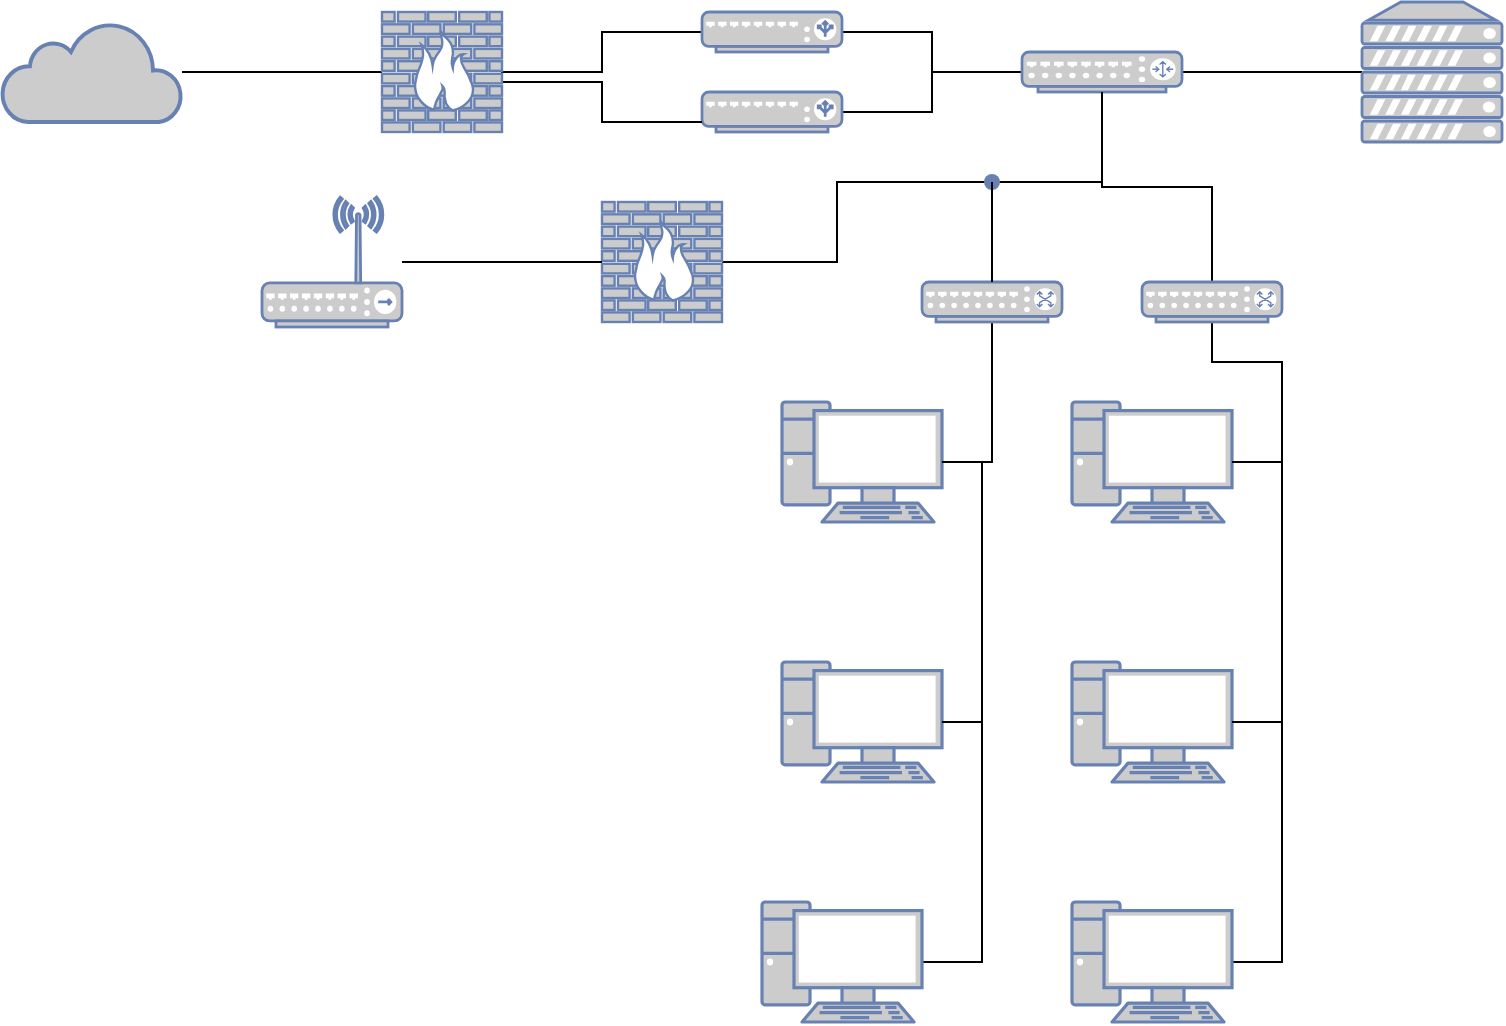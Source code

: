 <mxfile version="14.9.5" type="github">
  <diagram id="kfHV1j_dpcef2ELhQrf5" name="Page-1">
    <mxGraphModel dx="1420" dy="1215" grid="1" gridSize="10" guides="1" tooltips="1" connect="1" arrows="1" fold="1" page="1" pageScale="1" pageWidth="850" pageHeight="1100" math="0" shadow="0">
      <root>
        <mxCell id="0" />
        <mxCell id="1" parent="0" />
        <mxCell id="eiqkezpwlkMFHpgXi5a6-1" value="" style="html=1;outlineConnect=0;fillColor=#CCCCCC;strokeColor=#6881B3;gradientColor=none;gradientDirection=north;strokeWidth=2;shape=mxgraph.networks.cloud;fontColor=#ffffff;" vertex="1" parent="1">
          <mxGeometry x="30" y="130" width="90" height="50" as="geometry" />
        </mxCell>
        <mxCell id="eiqkezpwlkMFHpgXi5a6-23" value="" style="edgeStyle=orthogonalEdgeStyle;rounded=0;orthogonalLoop=1;jettySize=auto;html=1;endArrow=none;endFill=0;" edge="1" parent="1" source="eiqkezpwlkMFHpgXi5a6-2" target="eiqkezpwlkMFHpgXi5a6-17">
          <mxGeometry relative="1" as="geometry" />
        </mxCell>
        <mxCell id="eiqkezpwlkMFHpgXi5a6-26" value="" style="edgeStyle=orthogonalEdgeStyle;rounded=0;orthogonalLoop=1;jettySize=auto;html=1;endArrow=none;endFill=0;" edge="1" parent="1" source="eiqkezpwlkMFHpgXi5a6-2" target="eiqkezpwlkMFHpgXi5a6-16">
          <mxGeometry relative="1" as="geometry" />
        </mxCell>
        <mxCell id="eiqkezpwlkMFHpgXi5a6-2" value="" style="fontColor=#0066CC;verticalAlign=top;verticalLabelPosition=bottom;labelPosition=center;align=center;html=1;outlineConnect=0;fillColor=#CCCCCC;strokeColor=#6881B3;gradientColor=none;gradientDirection=north;strokeWidth=2;shape=mxgraph.networks.load_balancer;" vertex="1" parent="1">
          <mxGeometry x="380" y="125" width="70" height="20" as="geometry" />
        </mxCell>
        <mxCell id="eiqkezpwlkMFHpgXi5a6-40" value="" style="edgeStyle=orthogonalEdgeStyle;rounded=0;orthogonalLoop=1;jettySize=auto;html=1;endArrow=none;endFill=0;" edge="1" parent="1" source="eiqkezpwlkMFHpgXi5a6-7" target="eiqkezpwlkMFHpgXi5a6-30">
          <mxGeometry relative="1" as="geometry">
            <Array as="points">
              <mxPoint x="670" y="350" />
              <mxPoint x="670" y="300" />
              <mxPoint x="635" y="300" />
            </Array>
          </mxGeometry>
        </mxCell>
        <mxCell id="eiqkezpwlkMFHpgXi5a6-7" value="" style="fontColor=#0066CC;verticalAlign=top;verticalLabelPosition=bottom;labelPosition=center;align=center;html=1;outlineConnect=0;fillColor=#CCCCCC;strokeColor=#6881B3;gradientColor=none;gradientDirection=north;strokeWidth=2;shape=mxgraph.networks.pc;" vertex="1" parent="1">
          <mxGeometry x="565" y="320" width="80" height="60" as="geometry" />
        </mxCell>
        <mxCell id="eiqkezpwlkMFHpgXi5a6-25" value="" style="edgeStyle=orthogonalEdgeStyle;rounded=0;orthogonalLoop=1;jettySize=auto;html=1;endArrow=none;endFill=0;" edge="1" parent="1" source="eiqkezpwlkMFHpgXi5a6-10" target="eiqkezpwlkMFHpgXi5a6-16">
          <mxGeometry relative="1" as="geometry" />
        </mxCell>
        <mxCell id="eiqkezpwlkMFHpgXi5a6-10" value="" style="fontColor=#0066CC;verticalAlign=top;verticalLabelPosition=bottom;labelPosition=center;align=center;html=1;outlineConnect=0;fillColor=#CCCCCC;strokeColor=#6881B3;gradientColor=none;gradientDirection=north;strokeWidth=2;shape=mxgraph.networks.load_balancer;" vertex="1" parent="1">
          <mxGeometry x="380" y="165" width="70" height="20" as="geometry" />
        </mxCell>
        <mxCell id="eiqkezpwlkMFHpgXi5a6-39" value="" style="edgeStyle=orthogonalEdgeStyle;rounded=0;orthogonalLoop=1;jettySize=auto;html=1;endArrow=none;endFill=0;" edge="1" parent="1" source="eiqkezpwlkMFHpgXi5a6-11" target="eiqkezpwlkMFHpgXi5a6-7">
          <mxGeometry relative="1" as="geometry">
            <Array as="points">
              <mxPoint x="670" y="480" />
              <mxPoint x="670" y="350" />
            </Array>
          </mxGeometry>
        </mxCell>
        <mxCell id="eiqkezpwlkMFHpgXi5a6-11" value="" style="fontColor=#0066CC;verticalAlign=top;verticalLabelPosition=bottom;labelPosition=center;align=center;html=1;outlineConnect=0;fillColor=#CCCCCC;strokeColor=#6881B3;gradientColor=none;gradientDirection=north;strokeWidth=2;shape=mxgraph.networks.pc;" vertex="1" parent="1">
          <mxGeometry x="565" y="450" width="80" height="60" as="geometry" />
        </mxCell>
        <mxCell id="eiqkezpwlkMFHpgXi5a6-38" value="" style="edgeStyle=orthogonalEdgeStyle;rounded=0;orthogonalLoop=1;jettySize=auto;html=1;endArrow=none;endFill=0;" edge="1" parent="1" source="eiqkezpwlkMFHpgXi5a6-12" target="eiqkezpwlkMFHpgXi5a6-11">
          <mxGeometry relative="1" as="geometry">
            <Array as="points">
              <mxPoint x="670" y="600" />
              <mxPoint x="670" y="480" />
            </Array>
          </mxGeometry>
        </mxCell>
        <mxCell id="eiqkezpwlkMFHpgXi5a6-12" value="" style="fontColor=#0066CC;verticalAlign=top;verticalLabelPosition=bottom;labelPosition=center;align=center;html=1;outlineConnect=0;fillColor=#CCCCCC;strokeColor=#6881B3;gradientColor=none;gradientDirection=north;strokeWidth=2;shape=mxgraph.networks.pc;" vertex="1" parent="1">
          <mxGeometry x="565" y="570" width="80" height="60" as="geometry" />
        </mxCell>
        <mxCell id="eiqkezpwlkMFHpgXi5a6-13" value="" style="fontColor=#0066CC;verticalAlign=top;verticalLabelPosition=bottom;labelPosition=center;align=center;html=1;outlineConnect=0;fillColor=#CCCCCC;strokeColor=#6881B3;gradientColor=none;gradientDirection=north;strokeWidth=2;shape=mxgraph.networks.pc;" vertex="1" parent="1">
          <mxGeometry x="420" y="320" width="80" height="60" as="geometry" />
        </mxCell>
        <mxCell id="eiqkezpwlkMFHpgXi5a6-37" value="" style="edgeStyle=orthogonalEdgeStyle;rounded=0;orthogonalLoop=1;jettySize=auto;html=1;endArrow=none;endFill=0;" edge="1" parent="1" source="eiqkezpwlkMFHpgXi5a6-14" target="eiqkezpwlkMFHpgXi5a6-13">
          <mxGeometry relative="1" as="geometry">
            <Array as="points">
              <mxPoint x="520" y="480" />
              <mxPoint x="520" y="350" />
            </Array>
          </mxGeometry>
        </mxCell>
        <mxCell id="eiqkezpwlkMFHpgXi5a6-14" value="" style="fontColor=#0066CC;verticalAlign=top;verticalLabelPosition=bottom;labelPosition=center;align=center;html=1;outlineConnect=0;fillColor=#CCCCCC;strokeColor=#6881B3;gradientColor=none;gradientDirection=north;strokeWidth=2;shape=mxgraph.networks.pc;" vertex="1" parent="1">
          <mxGeometry x="420" y="450" width="80" height="60" as="geometry" />
        </mxCell>
        <mxCell id="eiqkezpwlkMFHpgXi5a6-36" value="" style="edgeStyle=orthogonalEdgeStyle;rounded=0;orthogonalLoop=1;jettySize=auto;html=1;endArrow=none;endFill=0;" edge="1" parent="1" source="eiqkezpwlkMFHpgXi5a6-15" target="eiqkezpwlkMFHpgXi5a6-14">
          <mxGeometry relative="1" as="geometry">
            <Array as="points">
              <mxPoint x="520" y="600" />
              <mxPoint x="520" y="480" />
            </Array>
          </mxGeometry>
        </mxCell>
        <mxCell id="eiqkezpwlkMFHpgXi5a6-15" value="" style="fontColor=#0066CC;verticalAlign=top;verticalLabelPosition=bottom;labelPosition=center;align=center;html=1;outlineConnect=0;fillColor=#CCCCCC;strokeColor=#6881B3;gradientColor=none;gradientDirection=north;strokeWidth=2;shape=mxgraph.networks.pc;" vertex="1" parent="1">
          <mxGeometry x="410" y="570" width="80" height="60" as="geometry" />
        </mxCell>
        <mxCell id="eiqkezpwlkMFHpgXi5a6-27" value="" style="edgeStyle=orthogonalEdgeStyle;rounded=0;orthogonalLoop=1;jettySize=auto;html=1;endArrow=none;endFill=0;" edge="1" parent="1" source="eiqkezpwlkMFHpgXi5a6-16" target="eiqkezpwlkMFHpgXi5a6-19">
          <mxGeometry relative="1" as="geometry" />
        </mxCell>
        <mxCell id="eiqkezpwlkMFHpgXi5a6-31" value="" style="edgeStyle=orthogonalEdgeStyle;rounded=0;orthogonalLoop=1;jettySize=auto;html=1;endArrow=none;endFill=0;" edge="1" parent="1" source="eiqkezpwlkMFHpgXi5a6-16" target="eiqkezpwlkMFHpgXi5a6-30">
          <mxGeometry relative="1" as="geometry" />
        </mxCell>
        <mxCell id="eiqkezpwlkMFHpgXi5a6-16" value="" style="fontColor=#0066CC;verticalAlign=top;verticalLabelPosition=bottom;labelPosition=center;align=center;html=1;outlineConnect=0;fillColor=#CCCCCC;strokeColor=#6881B3;gradientColor=none;gradientDirection=north;strokeWidth=2;shape=mxgraph.networks.router;" vertex="1" parent="1">
          <mxGeometry x="540" y="145" width="80" height="20" as="geometry" />
        </mxCell>
        <mxCell id="eiqkezpwlkMFHpgXi5a6-22" value="" style="edgeStyle=orthogonalEdgeStyle;rounded=0;orthogonalLoop=1;jettySize=auto;html=1;exitX=1;exitY=0.5;exitDx=0;exitDy=0;exitPerimeter=0;endArrow=none;endFill=0;" edge="1" parent="1" source="eiqkezpwlkMFHpgXi5a6-17" target="eiqkezpwlkMFHpgXi5a6-10">
          <mxGeometry relative="1" as="geometry">
            <Array as="points">
              <mxPoint x="330" y="160" />
              <mxPoint x="330" y="180" />
            </Array>
          </mxGeometry>
        </mxCell>
        <mxCell id="eiqkezpwlkMFHpgXi5a6-24" value="" style="edgeStyle=orthogonalEdgeStyle;rounded=0;orthogonalLoop=1;jettySize=auto;html=1;endArrow=none;endFill=0;" edge="1" parent="1" source="eiqkezpwlkMFHpgXi5a6-17" target="eiqkezpwlkMFHpgXi5a6-1">
          <mxGeometry relative="1" as="geometry" />
        </mxCell>
        <mxCell id="eiqkezpwlkMFHpgXi5a6-17" value="" style="fontColor=#0066CC;verticalAlign=top;verticalLabelPosition=bottom;labelPosition=center;align=center;html=1;outlineConnect=0;fillColor=#CCCCCC;strokeColor=#6881B3;gradientColor=none;gradientDirection=north;strokeWidth=2;shape=mxgraph.networks.firewall;" vertex="1" parent="1">
          <mxGeometry x="220" y="125" width="60" height="60" as="geometry" />
        </mxCell>
        <mxCell id="eiqkezpwlkMFHpgXi5a6-47" value="" style="edgeStyle=orthogonalEdgeStyle;rounded=0;orthogonalLoop=1;jettySize=auto;html=1;endArrow=none;endFill=0;" edge="1" parent="1" source="eiqkezpwlkMFHpgXi5a6-18" target="eiqkezpwlkMFHpgXi5a6-46">
          <mxGeometry relative="1" as="geometry" />
        </mxCell>
        <mxCell id="eiqkezpwlkMFHpgXi5a6-18" value="" style="fontColor=#0066CC;verticalAlign=top;verticalLabelPosition=bottom;labelPosition=center;align=center;html=1;outlineConnect=0;fillColor=#CCCCCC;strokeColor=#6881B3;gradientColor=none;gradientDirection=north;strokeWidth=2;shape=mxgraph.networks.firewall;" vertex="1" parent="1">
          <mxGeometry x="330" y="220" width="60" height="60" as="geometry" />
        </mxCell>
        <mxCell id="eiqkezpwlkMFHpgXi5a6-19" value="" style="fontColor=#0066CC;verticalAlign=top;verticalLabelPosition=bottom;labelPosition=center;align=center;html=1;outlineConnect=0;fillColor=#CCCCCC;strokeColor=#6881B3;gradientColor=none;gradientDirection=north;strokeWidth=2;shape=mxgraph.networks.server;" vertex="1" parent="1">
          <mxGeometry x="710" y="120" width="70" height="70" as="geometry" />
        </mxCell>
        <mxCell id="eiqkezpwlkMFHpgXi5a6-41" value="" style="edgeStyle=orthogonalEdgeStyle;rounded=0;orthogonalLoop=1;jettySize=auto;html=1;endArrow=none;endFill=0;" edge="1" parent="1" source="eiqkezpwlkMFHpgXi5a6-28" target="eiqkezpwlkMFHpgXi5a6-18">
          <mxGeometry relative="1" as="geometry" />
        </mxCell>
        <mxCell id="eiqkezpwlkMFHpgXi5a6-28" value="" style="fontColor=#0066CC;verticalAlign=top;verticalLabelPosition=bottom;labelPosition=center;align=center;html=1;outlineConnect=0;fillColor=#CCCCCC;strokeColor=#6881B3;gradientColor=none;gradientDirection=north;strokeWidth=2;shape=mxgraph.networks.wireless_hub;" vertex="1" parent="1">
          <mxGeometry x="160" y="217.5" width="70" height="65" as="geometry" />
        </mxCell>
        <mxCell id="eiqkezpwlkMFHpgXi5a6-32" value="" style="edgeStyle=orthogonalEdgeStyle;rounded=0;orthogonalLoop=1;jettySize=auto;html=1;endArrow=none;endFill=0;startArrow=none;" edge="1" parent="1" source="eiqkezpwlkMFHpgXi5a6-46" target="eiqkezpwlkMFHpgXi5a6-16">
          <mxGeometry relative="1" as="geometry">
            <Array as="points">
              <mxPoint x="580" y="210" />
            </Array>
          </mxGeometry>
        </mxCell>
        <mxCell id="eiqkezpwlkMFHpgXi5a6-33" value="" style="edgeStyle=orthogonalEdgeStyle;rounded=0;orthogonalLoop=1;jettySize=auto;html=1;endArrow=none;endFill=0;" edge="1" parent="1" source="eiqkezpwlkMFHpgXi5a6-29" target="eiqkezpwlkMFHpgXi5a6-13">
          <mxGeometry relative="1" as="geometry">
            <Array as="points">
              <mxPoint x="525" y="350" />
            </Array>
          </mxGeometry>
        </mxCell>
        <mxCell id="eiqkezpwlkMFHpgXi5a6-29" value="" style="fontColor=#0066CC;verticalAlign=top;verticalLabelPosition=bottom;labelPosition=center;align=center;html=1;outlineConnect=0;fillColor=#CCCCCC;strokeColor=#6881B3;gradientColor=none;gradientDirection=north;strokeWidth=2;shape=mxgraph.networks.switch;" vertex="1" parent="1">
          <mxGeometry x="490" y="260" width="70" height="20" as="geometry" />
        </mxCell>
        <mxCell id="eiqkezpwlkMFHpgXi5a6-30" value="" style="fontColor=#0066CC;verticalAlign=top;verticalLabelPosition=bottom;labelPosition=center;align=center;html=1;outlineConnect=0;fillColor=#CCCCCC;strokeColor=#6881B3;gradientColor=none;gradientDirection=north;strokeWidth=2;shape=mxgraph.networks.switch;" vertex="1" parent="1">
          <mxGeometry x="600" y="260" width="70" height="20" as="geometry" />
        </mxCell>
        <mxCell id="eiqkezpwlkMFHpgXi5a6-46" value="" style="shape=waypoint;size=6;pointerEvents=1;points=[];fillColor=#CCCCCC;resizable=0;rotatable=0;perimeter=centerPerimeter;snapToPoint=1;fontColor=#0066CC;verticalAlign=top;strokeColor=#6881B3;strokeWidth=2;gradientDirection=north;" vertex="1" parent="1">
          <mxGeometry x="505" y="190" width="40" height="40" as="geometry" />
        </mxCell>
        <mxCell id="eiqkezpwlkMFHpgXi5a6-48" value="" style="edgeStyle=orthogonalEdgeStyle;rounded=0;orthogonalLoop=1;jettySize=auto;html=1;endArrow=none;endFill=0;" edge="1" parent="1" source="eiqkezpwlkMFHpgXi5a6-29" target="eiqkezpwlkMFHpgXi5a6-46">
          <mxGeometry relative="1" as="geometry">
            <mxPoint x="525" y="260" as="sourcePoint" />
            <mxPoint x="580" y="165" as="targetPoint" />
          </mxGeometry>
        </mxCell>
      </root>
    </mxGraphModel>
  </diagram>
</mxfile>
